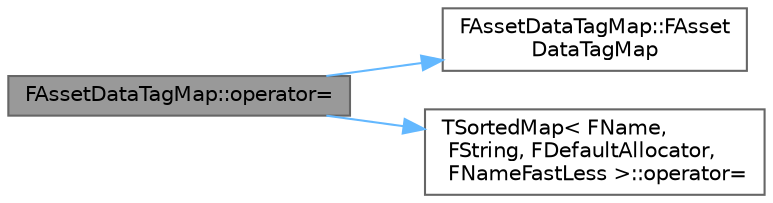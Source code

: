 digraph "FAssetDataTagMap::operator="
{
 // INTERACTIVE_SVG=YES
 // LATEX_PDF_SIZE
  bgcolor="transparent";
  edge [fontname=Helvetica,fontsize=10,labelfontname=Helvetica,labelfontsize=10];
  node [fontname=Helvetica,fontsize=10,shape=box,height=0.2,width=0.4];
  rankdir="LR";
  Node1 [id="Node000001",label="FAssetDataTagMap::operator=",height=0.2,width=0.4,color="gray40", fillcolor="grey60", style="filled", fontcolor="black",tooltip=" "];
  Node1 -> Node2 [id="edge1_Node000001_Node000002",color="steelblue1",style="solid",tooltip=" "];
  Node2 [id="Node000002",label="FAssetDataTagMap::FAsset\lDataTagMap",height=0.2,width=0.4,color="grey40", fillcolor="white", style="filled",URL="$d6/de3/classFAssetDataTagMap.html#ad1f16510f59bfe73728f7369f3d41976",tooltip=" "];
  Node1 -> Node3 [id="edge2_Node000001_Node000003",color="steelblue1",style="solid",tooltip=" "];
  Node3 [id="Node000003",label="TSortedMap\< FName,\l FString, FDefaultAllocator,\l FNameFastLess \>::operator=",height=0.2,width=0.4,color="grey40", fillcolor="white", style="filled",URL="$d6/d24/classTSortedMap.html#a0c724ce990d1fd143a61becd16e1848f",tooltip=" "];
}
